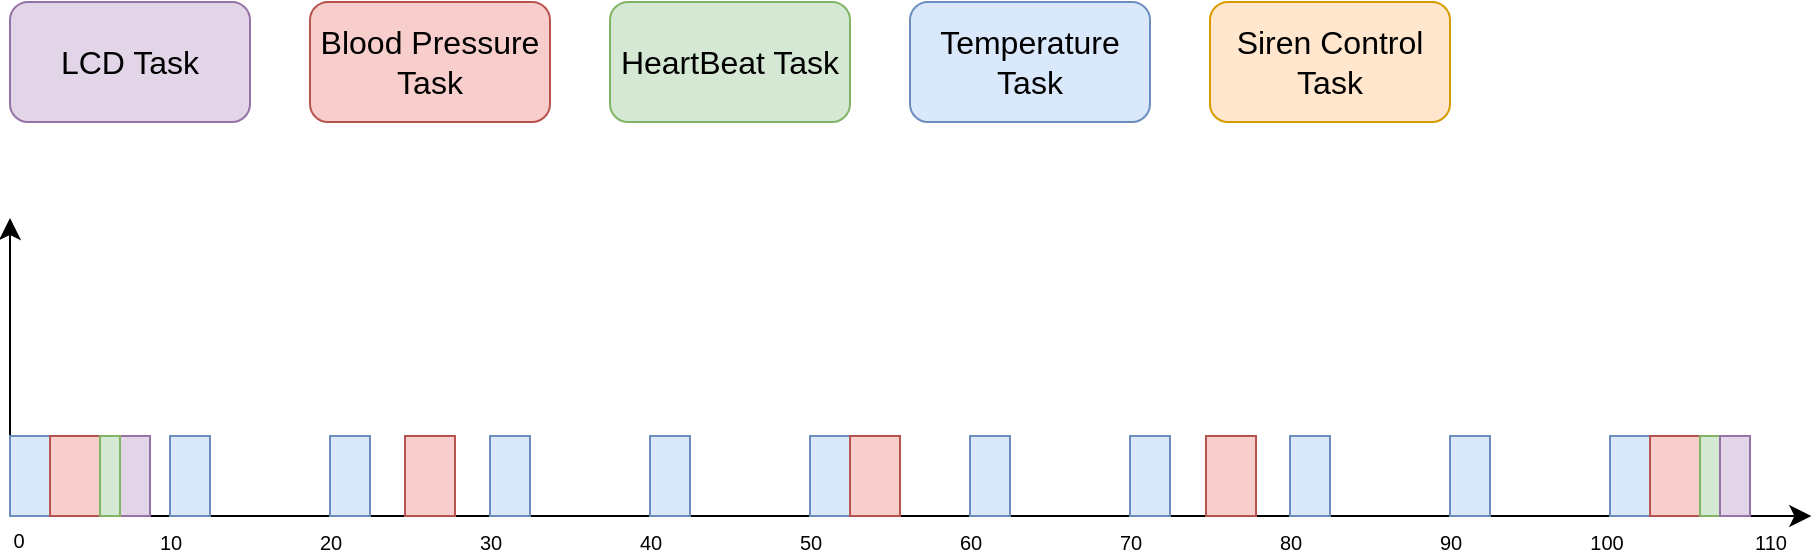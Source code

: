 <mxfile version="21.6.1" type="device">
  <diagram name="Page-1" id="ZA7W9wEC67CzYFfC2n_6">
    <mxGraphModel dx="1553" dy="1172" grid="0" gridSize="10" guides="1" tooltips="1" connect="1" arrows="1" fold="1" page="0" pageScale="1" pageWidth="850" pageHeight="1100" math="0" shadow="0">
      <root>
        <mxCell id="0" />
        <mxCell id="1" parent="0" />
        <mxCell id="RtNyYYyS6tUQ_TJv5VPJ-2" value="" style="endArrow=classic;html=1;rounded=0;fontSize=12;startSize=8;endSize=8;curved=1;" edge="1" parent="1">
          <mxGeometry width="50" height="50" relative="1" as="geometry">
            <mxPoint x="-278" y="175" as="sourcePoint" />
            <mxPoint x="622.667" y="175" as="targetPoint" />
          </mxGeometry>
        </mxCell>
        <mxCell id="RtNyYYyS6tUQ_TJv5VPJ-6" value="&lt;font style=&quot;font-size: 10px;&quot;&gt;10&lt;/font&gt;" style="edgeLabel;html=1;align=center;verticalAlign=middle;resizable=0;points=[];fontSize=16;" vertex="1" connectable="0" parent="RtNyYYyS6tUQ_TJv5VPJ-2">
          <mxGeometry x="-0.654" y="-1" relative="1" as="geometry">
            <mxPoint x="-76" y="10" as="offset" />
          </mxGeometry>
        </mxCell>
        <mxCell id="RtNyYYyS6tUQ_TJv5VPJ-3" value="" style="endArrow=classic;html=1;rounded=0;fontSize=12;startSize=8;endSize=8;curved=1;" edge="1" parent="1">
          <mxGeometry width="50" height="50" relative="1" as="geometry">
            <mxPoint x="-278" y="174" as="sourcePoint" />
            <mxPoint x="-278" y="26" as="targetPoint" />
          </mxGeometry>
        </mxCell>
        <mxCell id="RtNyYYyS6tUQ_TJv5VPJ-4" value="" style="rounded=0;whiteSpace=wrap;html=1;fontSize=16;fillColor=#dae8fc;strokeColor=#6c8ebf;" vertex="1" parent="1">
          <mxGeometry x="-278" y="135" width="20" height="40" as="geometry" />
        </mxCell>
        <mxCell id="RtNyYYyS6tUQ_TJv5VPJ-8" value="&lt;font style=&quot;font-size: 10px;&quot;&gt;20&lt;/font&gt;" style="edgeLabel;html=1;align=center;verticalAlign=middle;resizable=0;points=[];fontSize=16;" vertex="1" connectable="0" parent="1">
          <mxGeometry x="-118.003" y="186.0" as="geometry" />
        </mxCell>
        <mxCell id="RtNyYYyS6tUQ_TJv5VPJ-13" value="" style="rounded=0;whiteSpace=wrap;html=1;fontSize=16;fillColor=#dae8fc;strokeColor=#6c8ebf;" vertex="1" parent="1">
          <mxGeometry x="-198" y="135" width="20" height="40" as="geometry" />
        </mxCell>
        <mxCell id="RtNyYYyS6tUQ_TJv5VPJ-14" value="" style="rounded=0;whiteSpace=wrap;html=1;fontSize=16;fillColor=#dae8fc;strokeColor=#6c8ebf;" vertex="1" parent="1">
          <mxGeometry x="-118" y="135" width="20" height="40" as="geometry" />
        </mxCell>
        <mxCell id="RtNyYYyS6tUQ_TJv5VPJ-15" value="" style="rounded=0;whiteSpace=wrap;html=1;fontSize=16;fillColor=#dae8fc;strokeColor=#6c8ebf;" vertex="1" parent="1">
          <mxGeometry x="-38" y="135" width="20" height="40" as="geometry" />
        </mxCell>
        <mxCell id="RtNyYYyS6tUQ_TJv5VPJ-16" value="" style="rounded=0;whiteSpace=wrap;html=1;fontSize=16;fillColor=#dae8fc;strokeColor=#6c8ebf;" vertex="1" parent="1">
          <mxGeometry x="42" y="135" width="20" height="40" as="geometry" />
        </mxCell>
        <mxCell id="RtNyYYyS6tUQ_TJv5VPJ-17" value="" style="rounded=0;whiteSpace=wrap;html=1;fontSize=16;fillColor=#dae8fc;strokeColor=#6c8ebf;" vertex="1" parent="1">
          <mxGeometry x="122" y="135" width="20" height="40" as="geometry" />
        </mxCell>
        <mxCell id="RtNyYYyS6tUQ_TJv5VPJ-18" value="" style="rounded=0;whiteSpace=wrap;html=1;fontSize=16;fillColor=#dae8fc;strokeColor=#6c8ebf;" vertex="1" parent="1">
          <mxGeometry x="202" y="135" width="20" height="40" as="geometry" />
        </mxCell>
        <mxCell id="RtNyYYyS6tUQ_TJv5VPJ-19" value="" style="rounded=0;whiteSpace=wrap;html=1;fontSize=16;fillColor=#dae8fc;strokeColor=#6c8ebf;" vertex="1" parent="1">
          <mxGeometry x="282" y="135" width="20" height="40" as="geometry" />
        </mxCell>
        <mxCell id="RtNyYYyS6tUQ_TJv5VPJ-20" value="" style="rounded=0;whiteSpace=wrap;html=1;fontSize=16;fillColor=#dae8fc;strokeColor=#6c8ebf;" vertex="1" parent="1">
          <mxGeometry x="362" y="135" width="20" height="40" as="geometry" />
        </mxCell>
        <mxCell id="RtNyYYyS6tUQ_TJv5VPJ-21" value="" style="rounded=0;whiteSpace=wrap;html=1;fontSize=16;fillColor=#dae8fc;strokeColor=#6c8ebf;" vertex="1" parent="1">
          <mxGeometry x="442" y="135" width="20" height="40" as="geometry" />
        </mxCell>
        <mxCell id="RtNyYYyS6tUQ_TJv5VPJ-22" value="" style="rounded=0;whiteSpace=wrap;html=1;fontSize=16;fillColor=#dae8fc;strokeColor=#6c8ebf;" vertex="1" parent="1">
          <mxGeometry x="522" y="135" width="20" height="40" as="geometry" />
        </mxCell>
        <mxCell id="RtNyYYyS6tUQ_TJv5VPJ-25" value="&lt;font style=&quot;font-size: 10px;&quot;&gt;40&lt;/font&gt;" style="edgeLabel;html=1;align=center;verticalAlign=middle;resizable=0;points=[];fontSize=16;" vertex="1" connectable="0" parent="1">
          <mxGeometry x="42" y="186" as="geometry" />
        </mxCell>
        <mxCell id="RtNyYYyS6tUQ_TJv5VPJ-26" value="&lt;font style=&quot;font-size: 10px;&quot;&gt;30&lt;/font&gt;" style="edgeLabel;html=1;align=center;verticalAlign=middle;resizable=0;points=[];fontSize=16;" vertex="1" connectable="0" parent="1">
          <mxGeometry x="-38" y="186" as="geometry" />
        </mxCell>
        <mxCell id="RtNyYYyS6tUQ_TJv5VPJ-27" value="&lt;font style=&quot;font-size: 10px;&quot;&gt;50&lt;/font&gt;" style="edgeLabel;html=1;align=center;verticalAlign=middle;resizable=0;points=[];fontSize=16;" vertex="1" connectable="0" parent="1">
          <mxGeometry x="122" y="186" as="geometry" />
        </mxCell>
        <mxCell id="RtNyYYyS6tUQ_TJv5VPJ-28" value="&lt;font style=&quot;font-size: 10px;&quot;&gt;60&lt;/font&gt;" style="edgeLabel;html=1;align=center;verticalAlign=middle;resizable=0;points=[];fontSize=16;" vertex="1" connectable="0" parent="1">
          <mxGeometry x="202" y="186" as="geometry" />
        </mxCell>
        <mxCell id="RtNyYYyS6tUQ_TJv5VPJ-29" value="&lt;font style=&quot;font-size: 10px;&quot;&gt;0&lt;/font&gt;" style="edgeLabel;html=1;align=center;verticalAlign=middle;resizable=0;points=[];fontSize=16;" vertex="1" connectable="0" parent="1">
          <mxGeometry x="-278" y="193" as="geometry">
            <mxPoint x="4" y="-8" as="offset" />
          </mxGeometry>
        </mxCell>
        <mxCell id="RtNyYYyS6tUQ_TJv5VPJ-33" value="&lt;font style=&quot;font-size: 10px;&quot;&gt;80&lt;/font&gt;" style="edgeLabel;html=1;align=center;verticalAlign=middle;resizable=0;points=[];fontSize=16;" vertex="1" connectable="0" parent="1">
          <mxGeometry x="362" y="186" as="geometry" />
        </mxCell>
        <mxCell id="RtNyYYyS6tUQ_TJv5VPJ-34" value="&lt;font style=&quot;font-size: 10px;&quot;&gt;70&lt;/font&gt;" style="edgeLabel;html=1;align=center;verticalAlign=middle;resizable=0;points=[];fontSize=16;" vertex="1" connectable="0" parent="1">
          <mxGeometry x="282" y="186" as="geometry" />
        </mxCell>
        <mxCell id="RtNyYYyS6tUQ_TJv5VPJ-35" value="&lt;font style=&quot;font-size: 10px;&quot;&gt;90&lt;/font&gt;" style="edgeLabel;html=1;align=center;verticalAlign=middle;resizable=0;points=[];fontSize=16;" vertex="1" connectable="0" parent="1">
          <mxGeometry x="442" y="186" as="geometry" />
        </mxCell>
        <mxCell id="RtNyYYyS6tUQ_TJv5VPJ-36" value="&lt;font style=&quot;font-size: 10px;&quot;&gt;100&lt;/font&gt;" style="edgeLabel;html=1;align=center;verticalAlign=middle;resizable=0;points=[];fontSize=16;" vertex="1" connectable="0" parent="1">
          <mxGeometry x="522" y="186" as="geometry">
            <mxPoint x="-2" as="offset" />
          </mxGeometry>
        </mxCell>
        <mxCell id="RtNyYYyS6tUQ_TJv5VPJ-37" value="&lt;font style=&quot;font-size: 10px;&quot;&gt;110&lt;/font&gt;" style="edgeLabel;html=1;align=center;verticalAlign=middle;resizable=0;points=[];fontSize=16;" vertex="1" connectable="0" parent="1">
          <mxGeometry x="602" y="186" as="geometry" />
        </mxCell>
        <mxCell id="RtNyYYyS6tUQ_TJv5VPJ-43" value="LCD Task&lt;span id=&quot;docs-internal-guid-93ddcce1-7fff-71a0-e8a1-f9ddcd11a120&quot;&gt;&lt;/span&gt;" style="rounded=1;whiteSpace=wrap;html=1;fontSize=16;fillColor=#e1d5e7;strokeColor=#9673a6;" vertex="1" parent="1">
          <mxGeometry x="-278" y="-82" width="120" height="60" as="geometry" />
        </mxCell>
        <mxCell id="RtNyYYyS6tUQ_TJv5VPJ-44" value="Blood Pressure Task&lt;span id=&quot;docs-internal-guid-93ddcce1-7fff-71a0-e8a1-f9ddcd11a120&quot;&gt;&lt;/span&gt;" style="rounded=1;whiteSpace=wrap;html=1;fontSize=16;fillColor=#f8cecc;strokeColor=#b85450;" vertex="1" parent="1">
          <mxGeometry x="-128" y="-82" width="120" height="60" as="geometry" />
        </mxCell>
        <mxCell id="RtNyYYyS6tUQ_TJv5VPJ-45" value="HeartBeat Task&lt;span id=&quot;docs-internal-guid-93ddcce1-7fff-71a0-e8a1-f9ddcd11a120&quot;&gt;&lt;/span&gt;" style="rounded=1;whiteSpace=wrap;html=1;fontSize=16;fillColor=#d5e8d4;strokeColor=#82b366;" vertex="1" parent="1">
          <mxGeometry x="22" y="-82" width="120" height="60" as="geometry" />
        </mxCell>
        <mxCell id="RtNyYYyS6tUQ_TJv5VPJ-46" value="Temperature Task&lt;span id=&quot;docs-internal-guid-93ddcce1-7fff-71a0-e8a1-f9ddcd11a120&quot;&gt;&lt;/span&gt;" style="rounded=1;whiteSpace=wrap;html=1;fontSize=16;fillColor=#dae8fc;strokeColor=#6c8ebf;" vertex="1" parent="1">
          <mxGeometry x="172" y="-82" width="120" height="60" as="geometry" />
        </mxCell>
        <mxCell id="RtNyYYyS6tUQ_TJv5VPJ-47" value="Siren Control Task&lt;span id=&quot;docs-internal-guid-93ddcce1-7fff-71a0-e8a1-f9ddcd11a120&quot;&gt;&lt;/span&gt;" style="rounded=1;whiteSpace=wrap;html=1;fontSize=16;fillColor=#ffe6cc;strokeColor=#d79b00;" vertex="1" parent="1">
          <mxGeometry x="322" y="-82" width="120" height="60" as="geometry" />
        </mxCell>
        <mxCell id="RtNyYYyS6tUQ_TJv5VPJ-48" value="" style="rounded=0;whiteSpace=wrap;html=1;fontSize=16;fillColor=#f8cecc;strokeColor=#b85450;" vertex="1" parent="1">
          <mxGeometry x="-258" y="135" width="25" height="40" as="geometry" />
        </mxCell>
        <mxCell id="RtNyYYyS6tUQ_TJv5VPJ-49" value="" style="rounded=0;whiteSpace=wrap;html=1;fontSize=16;fillColor=#f8cecc;strokeColor=#b85450;" vertex="1" parent="1">
          <mxGeometry x="-80.5" y="135" width="25" height="40" as="geometry" />
        </mxCell>
        <mxCell id="RtNyYYyS6tUQ_TJv5VPJ-50" value="" style="rounded=0;whiteSpace=wrap;html=1;fontSize=16;fillColor=#f8cecc;strokeColor=#b85450;" vertex="1" parent="1">
          <mxGeometry x="142" y="135" width="25" height="40" as="geometry" />
        </mxCell>
        <mxCell id="RtNyYYyS6tUQ_TJv5VPJ-51" value="" style="rounded=0;whiteSpace=wrap;html=1;fontSize=16;fillColor=#f8cecc;strokeColor=#b85450;" vertex="1" parent="1">
          <mxGeometry x="320" y="135" width="25" height="40" as="geometry" />
        </mxCell>
        <mxCell id="RtNyYYyS6tUQ_TJv5VPJ-52" value="" style="rounded=0;whiteSpace=wrap;html=1;fontSize=16;fillColor=#f8cecc;strokeColor=#b85450;" vertex="1" parent="1">
          <mxGeometry x="542" y="135" width="25" height="40" as="geometry" />
        </mxCell>
        <mxCell id="RtNyYYyS6tUQ_TJv5VPJ-53" value="" style="rounded=0;whiteSpace=wrap;html=1;fontSize=16;fillColor=#e1d5e7;strokeColor=#9673a6;" vertex="1" parent="1">
          <mxGeometry x="-223" y="135" width="15" height="40" as="geometry" />
        </mxCell>
        <mxCell id="RtNyYYyS6tUQ_TJv5VPJ-54" value="" style="rounded=0;whiteSpace=wrap;html=1;fontSize=16;fillColor=#d5e8d4;strokeColor=#82b366;" vertex="1" parent="1">
          <mxGeometry x="-233" y="135" width="10" height="40" as="geometry" />
        </mxCell>
        <mxCell id="RtNyYYyS6tUQ_TJv5VPJ-56" value="" style="rounded=0;whiteSpace=wrap;html=1;fontSize=16;fillColor=#d5e8d4;strokeColor=#82b366;" vertex="1" parent="1">
          <mxGeometry x="567" y="135" width="10" height="40" as="geometry" />
        </mxCell>
        <mxCell id="RtNyYYyS6tUQ_TJv5VPJ-57" value="" style="rounded=0;whiteSpace=wrap;html=1;fontSize=16;fillColor=#e1d5e7;strokeColor=#9673a6;" vertex="1" parent="1">
          <mxGeometry x="577" y="135" width="15" height="40" as="geometry" />
        </mxCell>
      </root>
    </mxGraphModel>
  </diagram>
</mxfile>
